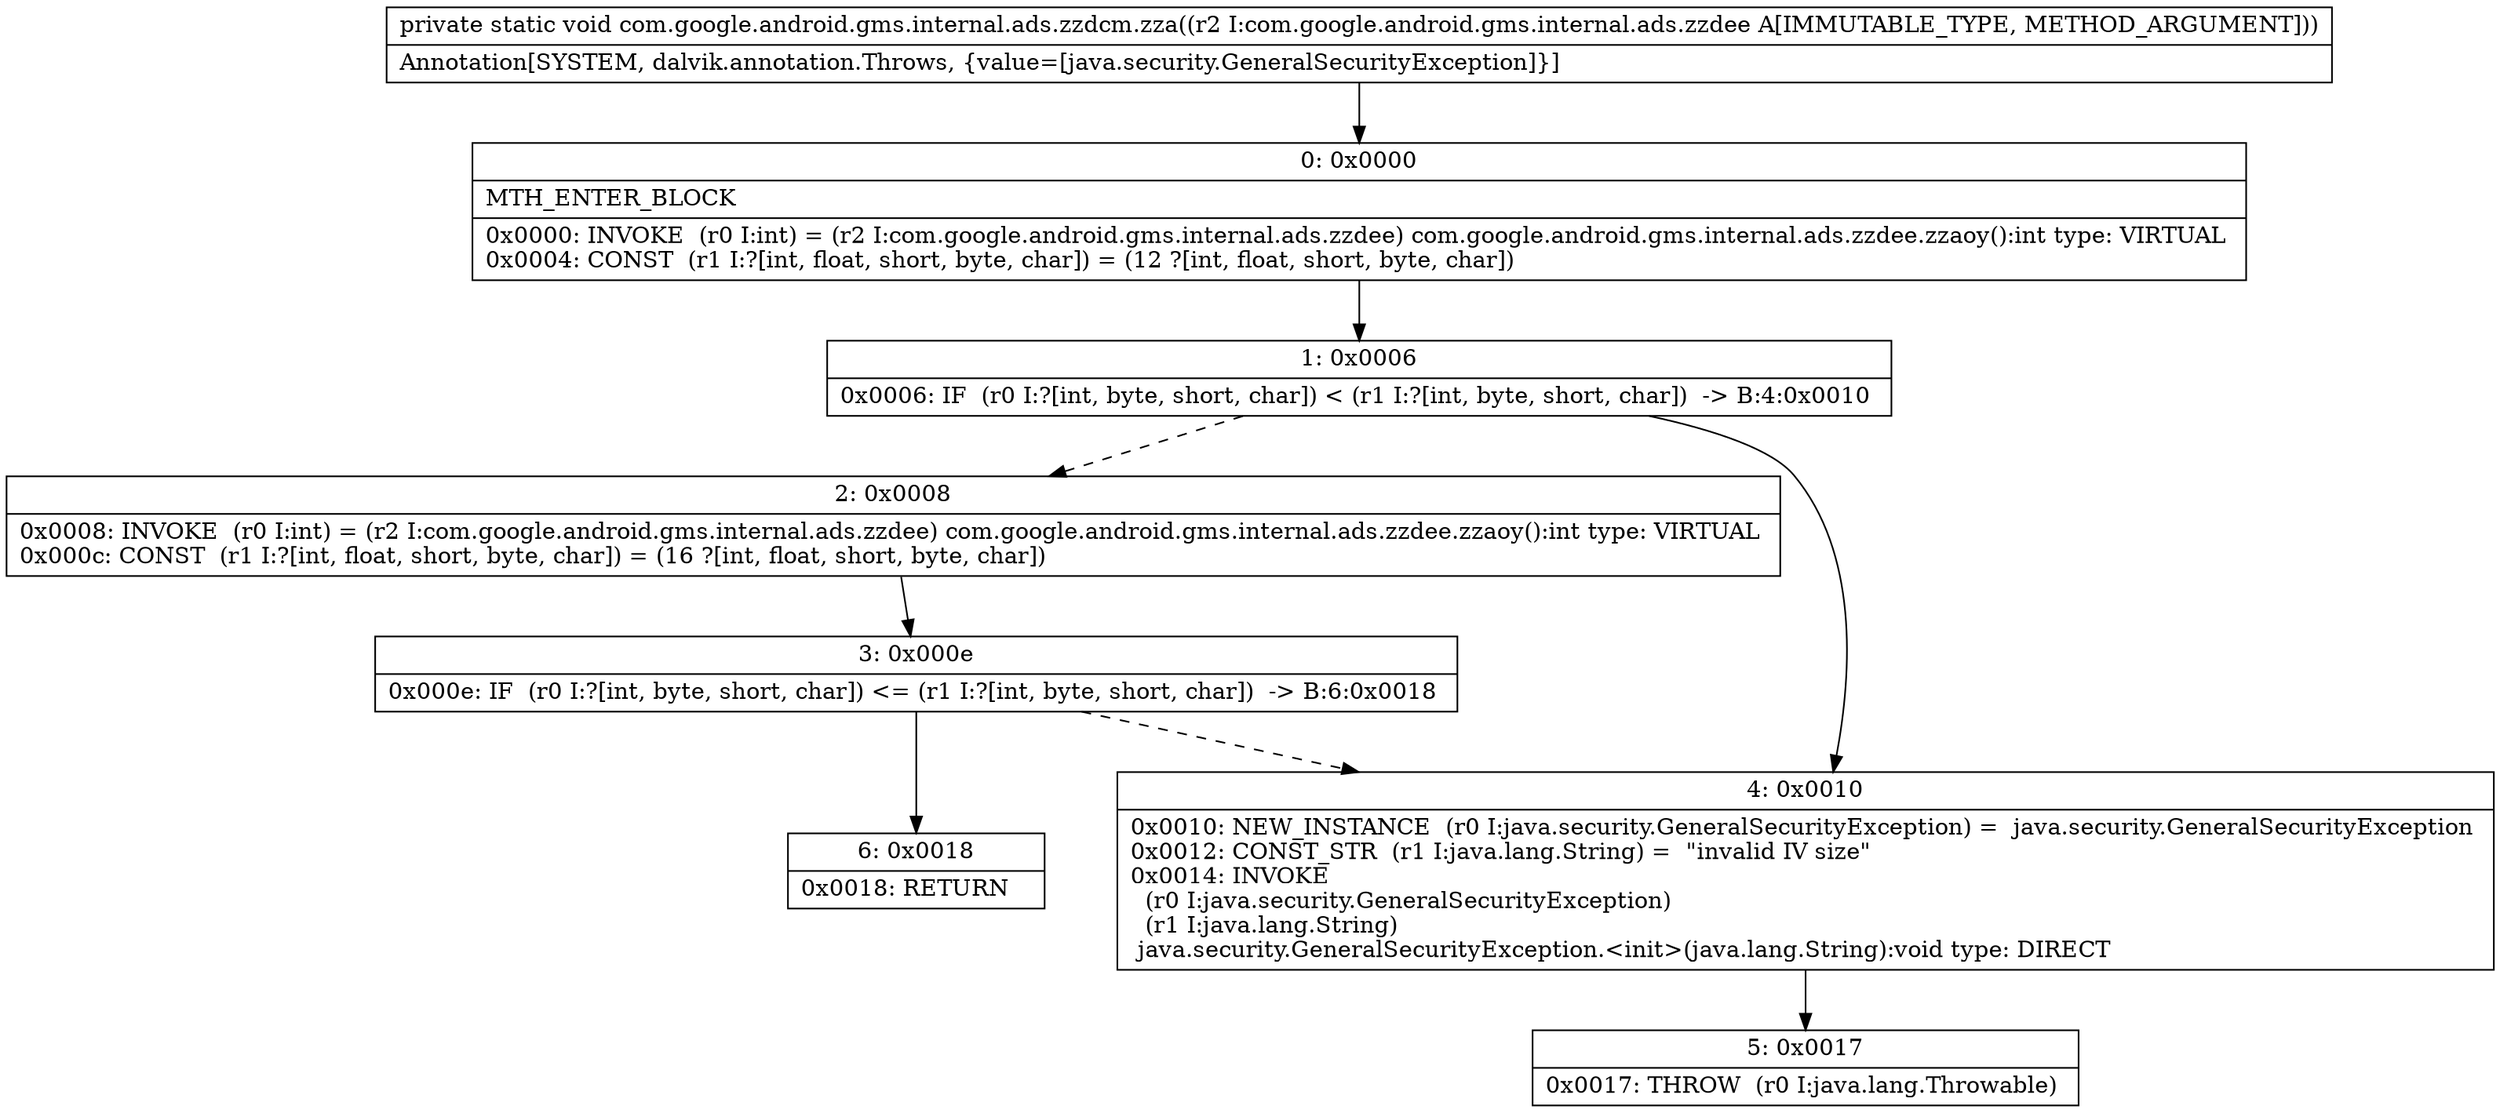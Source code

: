 digraph "CFG forcom.google.android.gms.internal.ads.zzdcm.zza(Lcom\/google\/android\/gms\/internal\/ads\/zzdee;)V" {
Node_0 [shape=record,label="{0\:\ 0x0000|MTH_ENTER_BLOCK\l|0x0000: INVOKE  (r0 I:int) = (r2 I:com.google.android.gms.internal.ads.zzdee) com.google.android.gms.internal.ads.zzdee.zzaoy():int type: VIRTUAL \l0x0004: CONST  (r1 I:?[int, float, short, byte, char]) = (12 ?[int, float, short, byte, char]) \l}"];
Node_1 [shape=record,label="{1\:\ 0x0006|0x0006: IF  (r0 I:?[int, byte, short, char]) \< (r1 I:?[int, byte, short, char])  \-\> B:4:0x0010 \l}"];
Node_2 [shape=record,label="{2\:\ 0x0008|0x0008: INVOKE  (r0 I:int) = (r2 I:com.google.android.gms.internal.ads.zzdee) com.google.android.gms.internal.ads.zzdee.zzaoy():int type: VIRTUAL \l0x000c: CONST  (r1 I:?[int, float, short, byte, char]) = (16 ?[int, float, short, byte, char]) \l}"];
Node_3 [shape=record,label="{3\:\ 0x000e|0x000e: IF  (r0 I:?[int, byte, short, char]) \<= (r1 I:?[int, byte, short, char])  \-\> B:6:0x0018 \l}"];
Node_4 [shape=record,label="{4\:\ 0x0010|0x0010: NEW_INSTANCE  (r0 I:java.security.GeneralSecurityException) =  java.security.GeneralSecurityException \l0x0012: CONST_STR  (r1 I:java.lang.String) =  \"invalid IV size\" \l0x0014: INVOKE  \l  (r0 I:java.security.GeneralSecurityException)\l  (r1 I:java.lang.String)\l java.security.GeneralSecurityException.\<init\>(java.lang.String):void type: DIRECT \l}"];
Node_5 [shape=record,label="{5\:\ 0x0017|0x0017: THROW  (r0 I:java.lang.Throwable) \l}"];
Node_6 [shape=record,label="{6\:\ 0x0018|0x0018: RETURN   \l}"];
MethodNode[shape=record,label="{private static void com.google.android.gms.internal.ads.zzdcm.zza((r2 I:com.google.android.gms.internal.ads.zzdee A[IMMUTABLE_TYPE, METHOD_ARGUMENT]))  | Annotation[SYSTEM, dalvik.annotation.Throws, \{value=[java.security.GeneralSecurityException]\}]\l}"];
MethodNode -> Node_0;
Node_0 -> Node_1;
Node_1 -> Node_2[style=dashed];
Node_1 -> Node_4;
Node_2 -> Node_3;
Node_3 -> Node_4[style=dashed];
Node_3 -> Node_6;
Node_4 -> Node_5;
}

